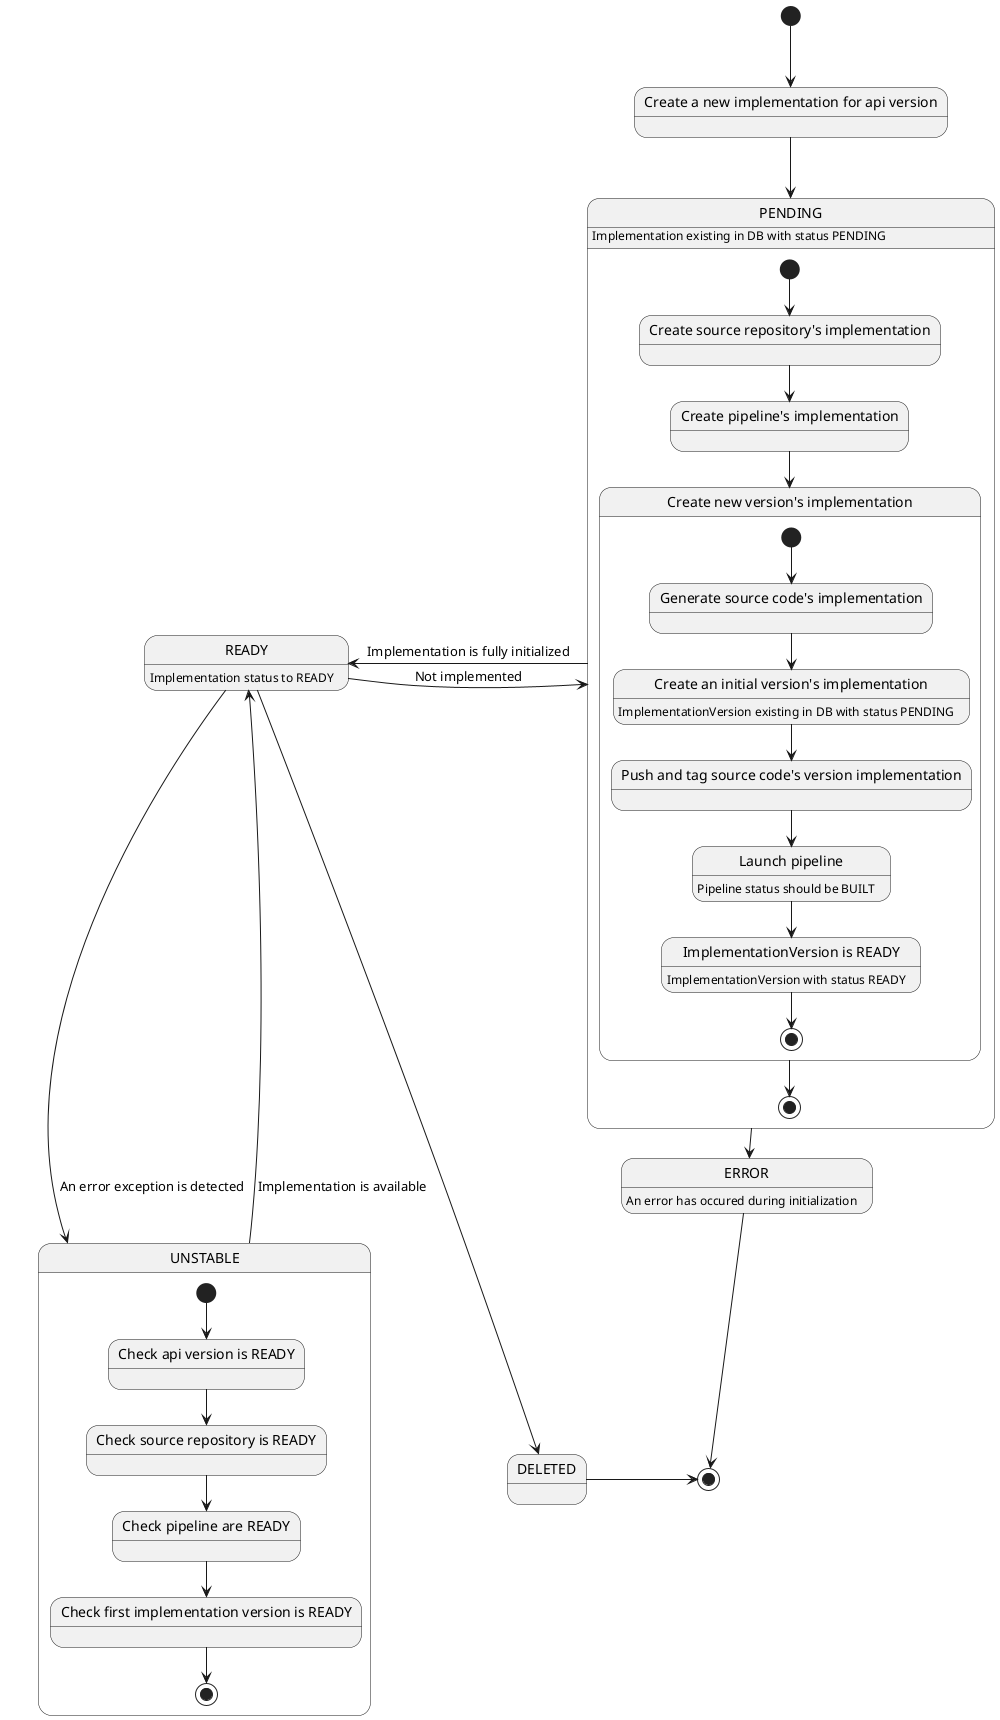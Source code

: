 @startuml
state "Create a new implementation for api version" as insertImplementation
[*] --> insertImplementation
insertImplementation --> PENDING
PENDING : Implementation existing in DB with status PENDING
ERROR : An error has occured during initialization
state PENDING {
    state "Create source repository's implementation" as createSourceRepository
    state "Create pipeline's implementation" as createPipeline

    state "Create new version's implementation" as createImplementationVersion {
        state "Generate source code's implementation" as generateSourceCode
        state "Create an initial version's implementation" as insertImplementationVersion : ImplementationVersion existing in DB with status PENDING
        state "Push and tag source code's version implementation" as pushSourceCode
        state "Launch pipeline" as launchPipeline : Pipeline status should be BUILT
        state "ImplementationVersion is READY" as implementationVersionREADY : ImplementationVersion with status READY

        [*] --> generateSourceCode
        generateSourceCode --> insertImplementationVersion
        insertImplementationVersion --> pushSourceCode
        pushSourceCode --> launchPipeline
        launchPipeline --> implementationVersionREADY
        implementationVersionREADY --> [*]
    }

    [*] --> createSourceRepository
    createSourceRepository --> createPipeline
    createPipeline --> createImplementationVersion
    createImplementationVersion --> [*]
}
ERROR -> [*]
PENDING -> READY : Implementation is fully initialized
READY -> PENDING : Not implemented
PENDING -> ERROR
READY : Implementation status to READY
READY --> UNSTABLE : An error exception is detected
state UNSTABLE {
    state "Check api version is READY" as checkApiVersion
    state "Check source repository is READY" as checkSourceRepository
    state "Check first implementation version is READY" as checkImplementationVersion
    state "Check pipeline are READY" as checkPipeline
    [*] --> checkApiVersion
    checkApiVersion --> checkSourceRepository
    checkSourceRepository --> checkPipeline
    checkPipeline --> checkImplementationVersion
    checkImplementationVersion --> [*]
}
UNSTABLE -> READY : Implementation is available
READY --> DELETED
DELETED -> [*]

@enduml